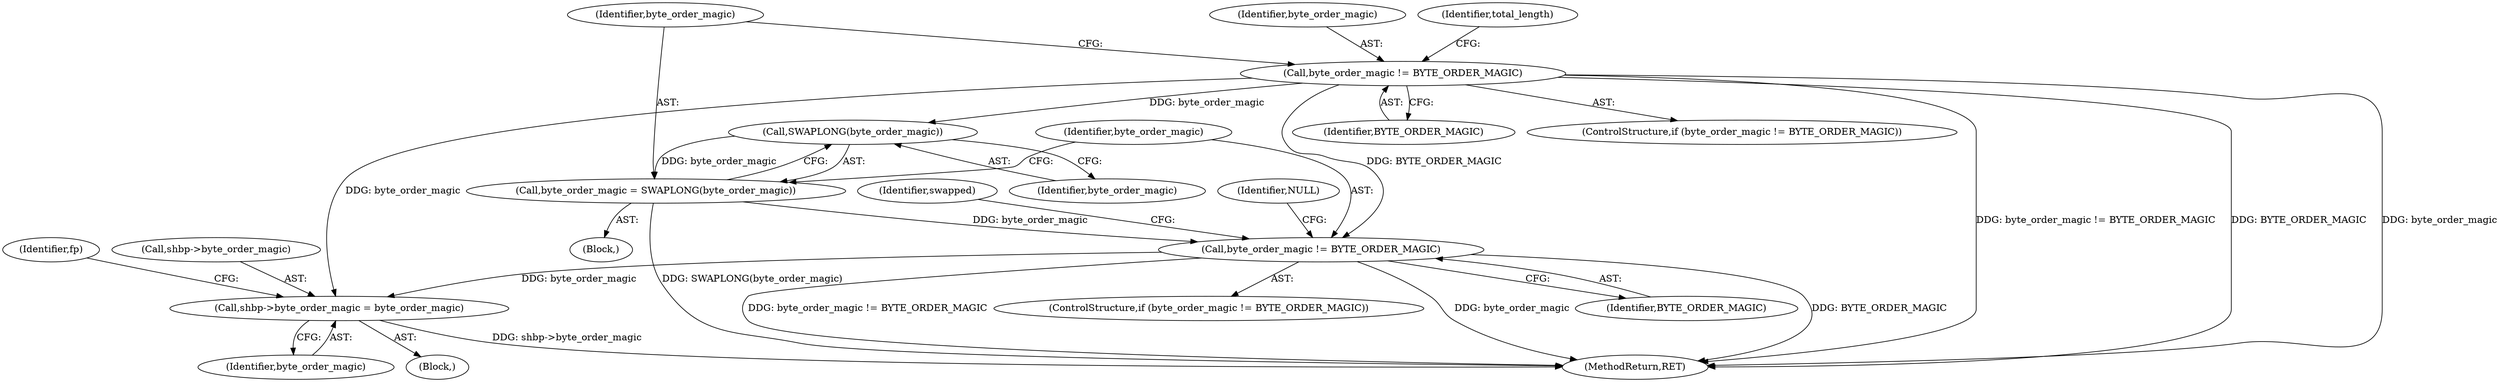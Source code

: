 digraph "0_libpcap_a5a36d9e82dde7265e38fe1f87b7f11c461c29f6@pointer" {
"1000440" [label="(Call,shbp->byte_order_magic = byte_order_magic)"];
"1000236" [label="(Call,byte_order_magic != BYTE_ORDER_MAGIC)"];
"1000245" [label="(Call,byte_order_magic != BYTE_ORDER_MAGIC)"];
"1000240" [label="(Call,byte_order_magic = SWAPLONG(byte_order_magic))"];
"1000242" [label="(Call,SWAPLONG(byte_order_magic))"];
"1000246" [label="(Identifier,byte_order_magic)"];
"1000440" [label="(Call,shbp->byte_order_magic = byte_order_magic)"];
"1000441" [label="(Call,shbp->byte_order_magic)"];
"1000448" [label="(Identifier,fp)"];
"1000238" [label="(Identifier,BYTE_ORDER_MAGIC)"];
"1000240" [label="(Call,byte_order_magic = SWAPLONG(byte_order_magic))"];
"1000138" [label="(Block,)"];
"1000261" [label="(Identifier,total_length)"];
"1000235" [label="(ControlStructure,if (byte_order_magic != BYTE_ORDER_MAGIC))"];
"1000709" [label="(MethodReturn,RET)"];
"1000241" [label="(Identifier,byte_order_magic)"];
"1000242" [label="(Call,SWAPLONG(byte_order_magic))"];
"1000237" [label="(Identifier,byte_order_magic)"];
"1000239" [label="(Block,)"];
"1000252" [label="(Identifier,swapped)"];
"1000250" [label="(Identifier,NULL)"];
"1000247" [label="(Identifier,BYTE_ORDER_MAGIC)"];
"1000245" [label="(Call,byte_order_magic != BYTE_ORDER_MAGIC)"];
"1000444" [label="(Identifier,byte_order_magic)"];
"1000244" [label="(ControlStructure,if (byte_order_magic != BYTE_ORDER_MAGIC))"];
"1000236" [label="(Call,byte_order_magic != BYTE_ORDER_MAGIC)"];
"1000243" [label="(Identifier,byte_order_magic)"];
"1000440" -> "1000138"  [label="AST: "];
"1000440" -> "1000444"  [label="CFG: "];
"1000441" -> "1000440"  [label="AST: "];
"1000444" -> "1000440"  [label="AST: "];
"1000448" -> "1000440"  [label="CFG: "];
"1000440" -> "1000709"  [label="DDG: shbp->byte_order_magic"];
"1000236" -> "1000440"  [label="DDG: byte_order_magic"];
"1000245" -> "1000440"  [label="DDG: byte_order_magic"];
"1000236" -> "1000235"  [label="AST: "];
"1000236" -> "1000238"  [label="CFG: "];
"1000237" -> "1000236"  [label="AST: "];
"1000238" -> "1000236"  [label="AST: "];
"1000241" -> "1000236"  [label="CFG: "];
"1000261" -> "1000236"  [label="CFG: "];
"1000236" -> "1000709"  [label="DDG: byte_order_magic"];
"1000236" -> "1000709"  [label="DDG: byte_order_magic != BYTE_ORDER_MAGIC"];
"1000236" -> "1000709"  [label="DDG: BYTE_ORDER_MAGIC"];
"1000236" -> "1000242"  [label="DDG: byte_order_magic"];
"1000236" -> "1000245"  [label="DDG: BYTE_ORDER_MAGIC"];
"1000245" -> "1000244"  [label="AST: "];
"1000245" -> "1000247"  [label="CFG: "];
"1000246" -> "1000245"  [label="AST: "];
"1000247" -> "1000245"  [label="AST: "];
"1000250" -> "1000245"  [label="CFG: "];
"1000252" -> "1000245"  [label="CFG: "];
"1000245" -> "1000709"  [label="DDG: byte_order_magic != BYTE_ORDER_MAGIC"];
"1000245" -> "1000709"  [label="DDG: byte_order_magic"];
"1000245" -> "1000709"  [label="DDG: BYTE_ORDER_MAGIC"];
"1000240" -> "1000245"  [label="DDG: byte_order_magic"];
"1000240" -> "1000239"  [label="AST: "];
"1000240" -> "1000242"  [label="CFG: "];
"1000241" -> "1000240"  [label="AST: "];
"1000242" -> "1000240"  [label="AST: "];
"1000246" -> "1000240"  [label="CFG: "];
"1000240" -> "1000709"  [label="DDG: SWAPLONG(byte_order_magic)"];
"1000242" -> "1000240"  [label="DDG: byte_order_magic"];
"1000242" -> "1000243"  [label="CFG: "];
"1000243" -> "1000242"  [label="AST: "];
}
